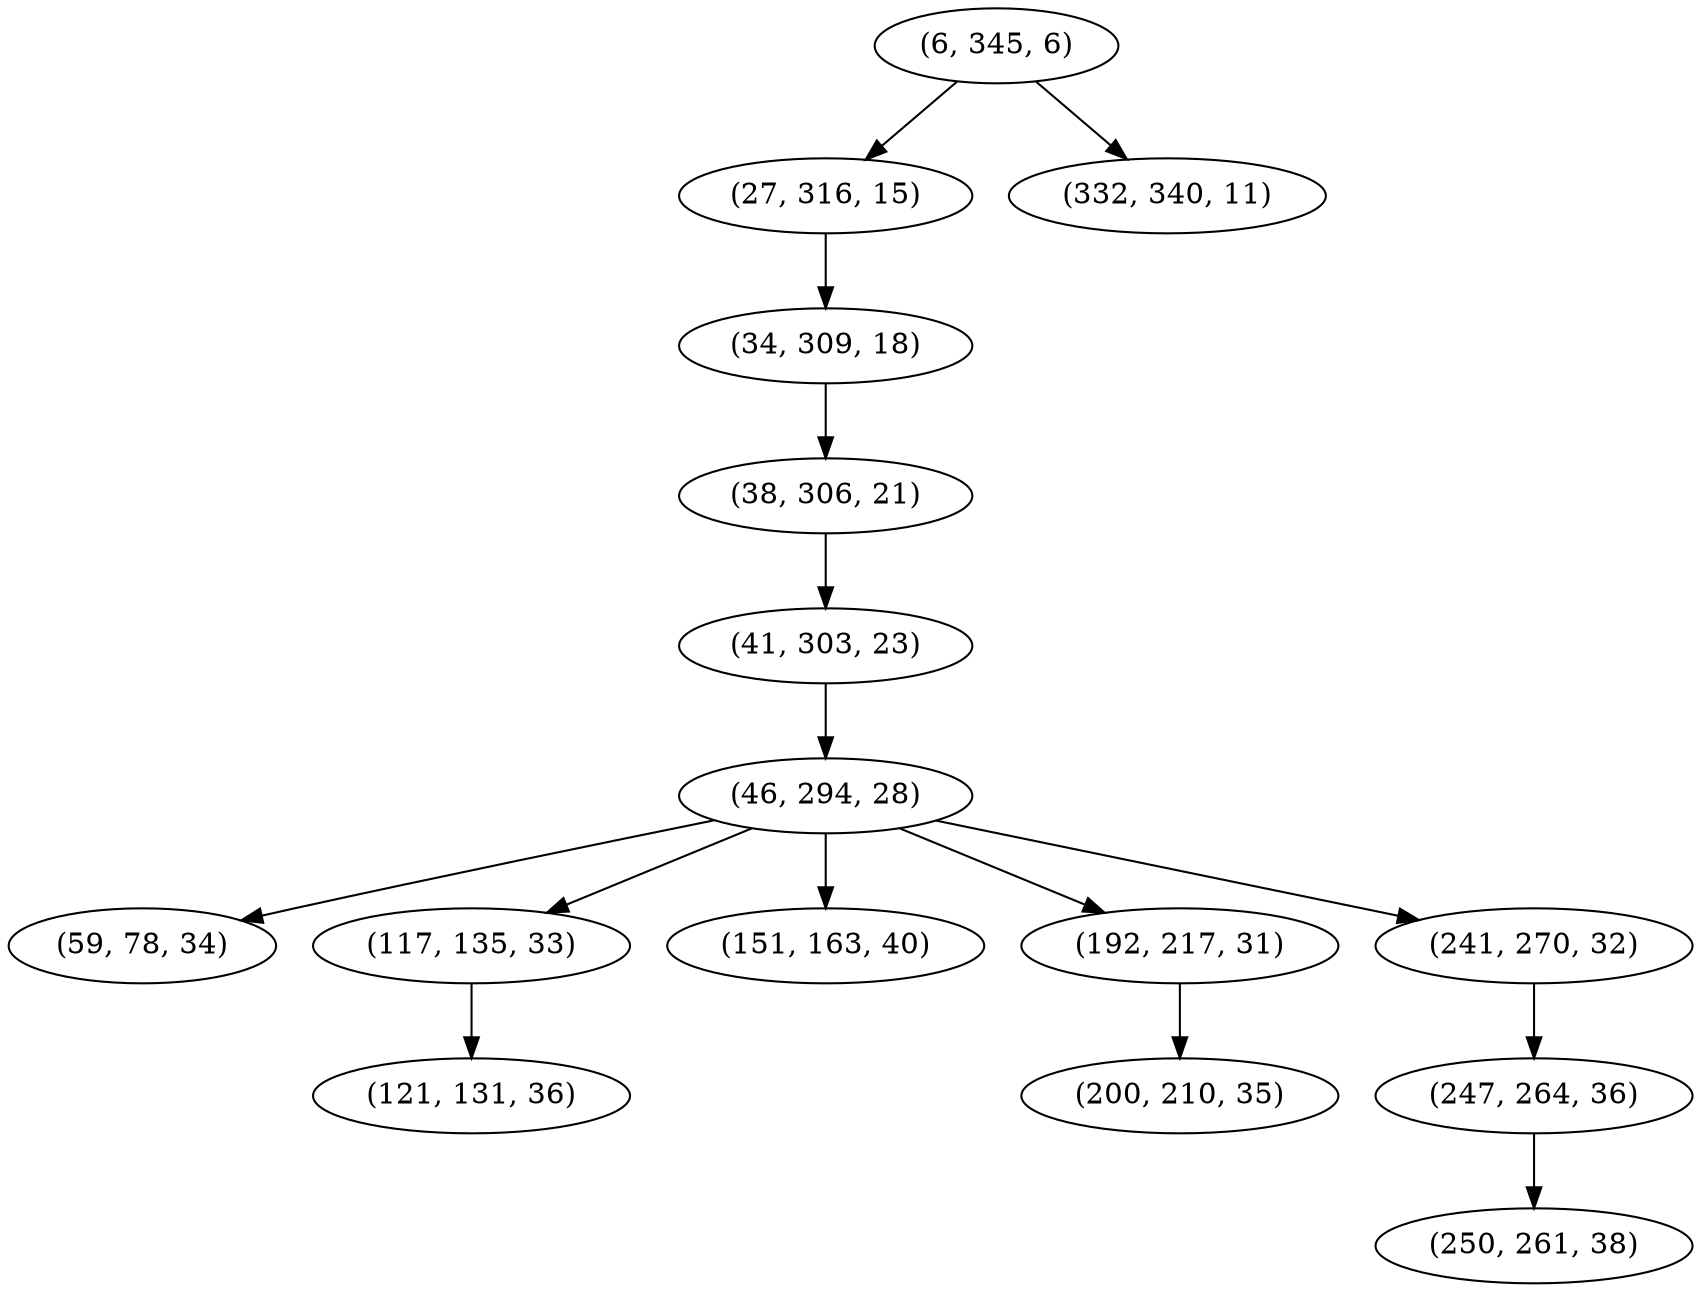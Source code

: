 digraph tree {
    "(6, 345, 6)";
    "(27, 316, 15)";
    "(34, 309, 18)";
    "(38, 306, 21)";
    "(41, 303, 23)";
    "(46, 294, 28)";
    "(59, 78, 34)";
    "(117, 135, 33)";
    "(121, 131, 36)";
    "(151, 163, 40)";
    "(192, 217, 31)";
    "(200, 210, 35)";
    "(241, 270, 32)";
    "(247, 264, 36)";
    "(250, 261, 38)";
    "(332, 340, 11)";
    "(6, 345, 6)" -> "(27, 316, 15)";
    "(6, 345, 6)" -> "(332, 340, 11)";
    "(27, 316, 15)" -> "(34, 309, 18)";
    "(34, 309, 18)" -> "(38, 306, 21)";
    "(38, 306, 21)" -> "(41, 303, 23)";
    "(41, 303, 23)" -> "(46, 294, 28)";
    "(46, 294, 28)" -> "(59, 78, 34)";
    "(46, 294, 28)" -> "(117, 135, 33)";
    "(46, 294, 28)" -> "(151, 163, 40)";
    "(46, 294, 28)" -> "(192, 217, 31)";
    "(46, 294, 28)" -> "(241, 270, 32)";
    "(117, 135, 33)" -> "(121, 131, 36)";
    "(192, 217, 31)" -> "(200, 210, 35)";
    "(241, 270, 32)" -> "(247, 264, 36)";
    "(247, 264, 36)" -> "(250, 261, 38)";
}
